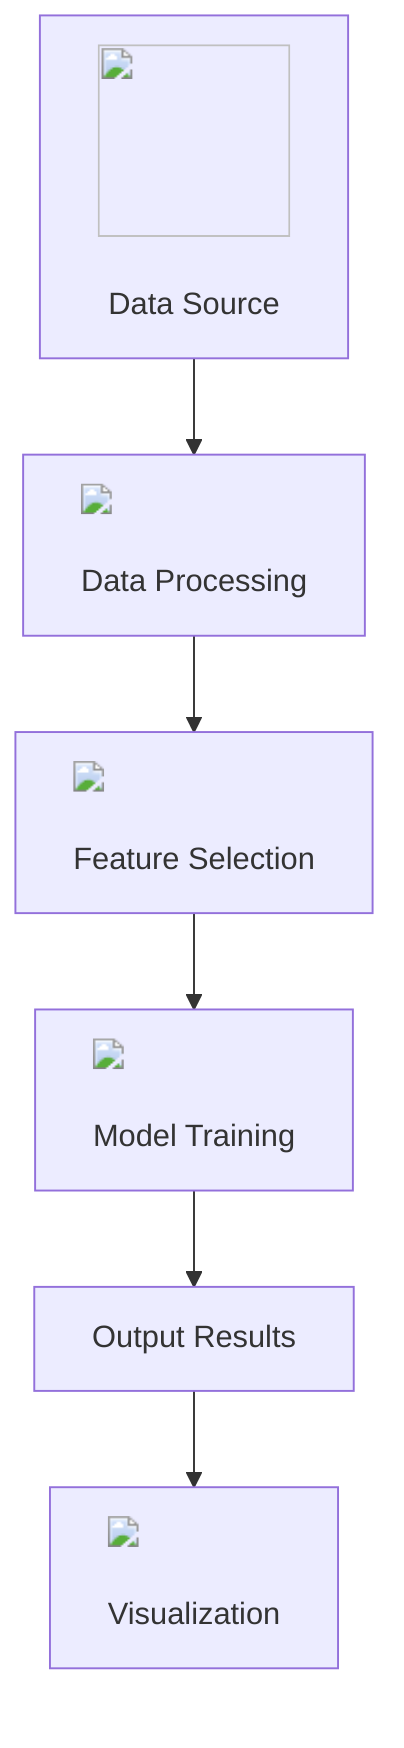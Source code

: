 %%{init: {'theme': 'default'}}%%

flowchart TD
    A["<img src='path/to/icon.svg' width=100 height=100/> <br/> Data Source"] --> B["<img src='path/to/plot.svg'/> <br/> Data Processing"]
    B --> C["<img src='path/to/plot.svg'/> <br/> Feature Selection"]
    C --> D["<img src='path/to/plot.svg'/> <br/> Model Training"]
    D --> E["Output Results"]
    E --> F["<img src='path/to/plot.svg'/> <br/> Visualization"]